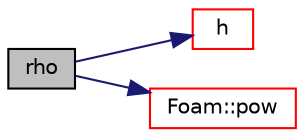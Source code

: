 digraph "rho"
{
  bgcolor="transparent";
  edge [fontname="Helvetica",fontsize="10",labelfontname="Helvetica",labelfontsize="10"];
  node [fontname="Helvetica",fontsize="10",shape=record];
  rankdir="LR";
  Node84 [label="rho",height=0.2,width=0.4,color="black", fillcolor="grey75", style="filled", fontcolor="black"];
  Node84 -> Node85 [color="midnightblue",fontsize="10",style="solid",fontname="Helvetica"];
  Node85 [label="h",height=0.2,width=0.4,color="red",URL="$a31585.html#a8cf8e943e18a3d7870b85b63d50fd9e6",tooltip="Return enthalpy departure [J/kmol]. "];
  Node84 -> Node88 [color="midnightblue",fontsize="10",style="solid",fontname="Helvetica"];
  Node88 [label="Foam::pow",height=0.2,width=0.4,color="red",URL="$a21851.html#a7500c8e9d27a442adc75e287de074c7c"];
}
